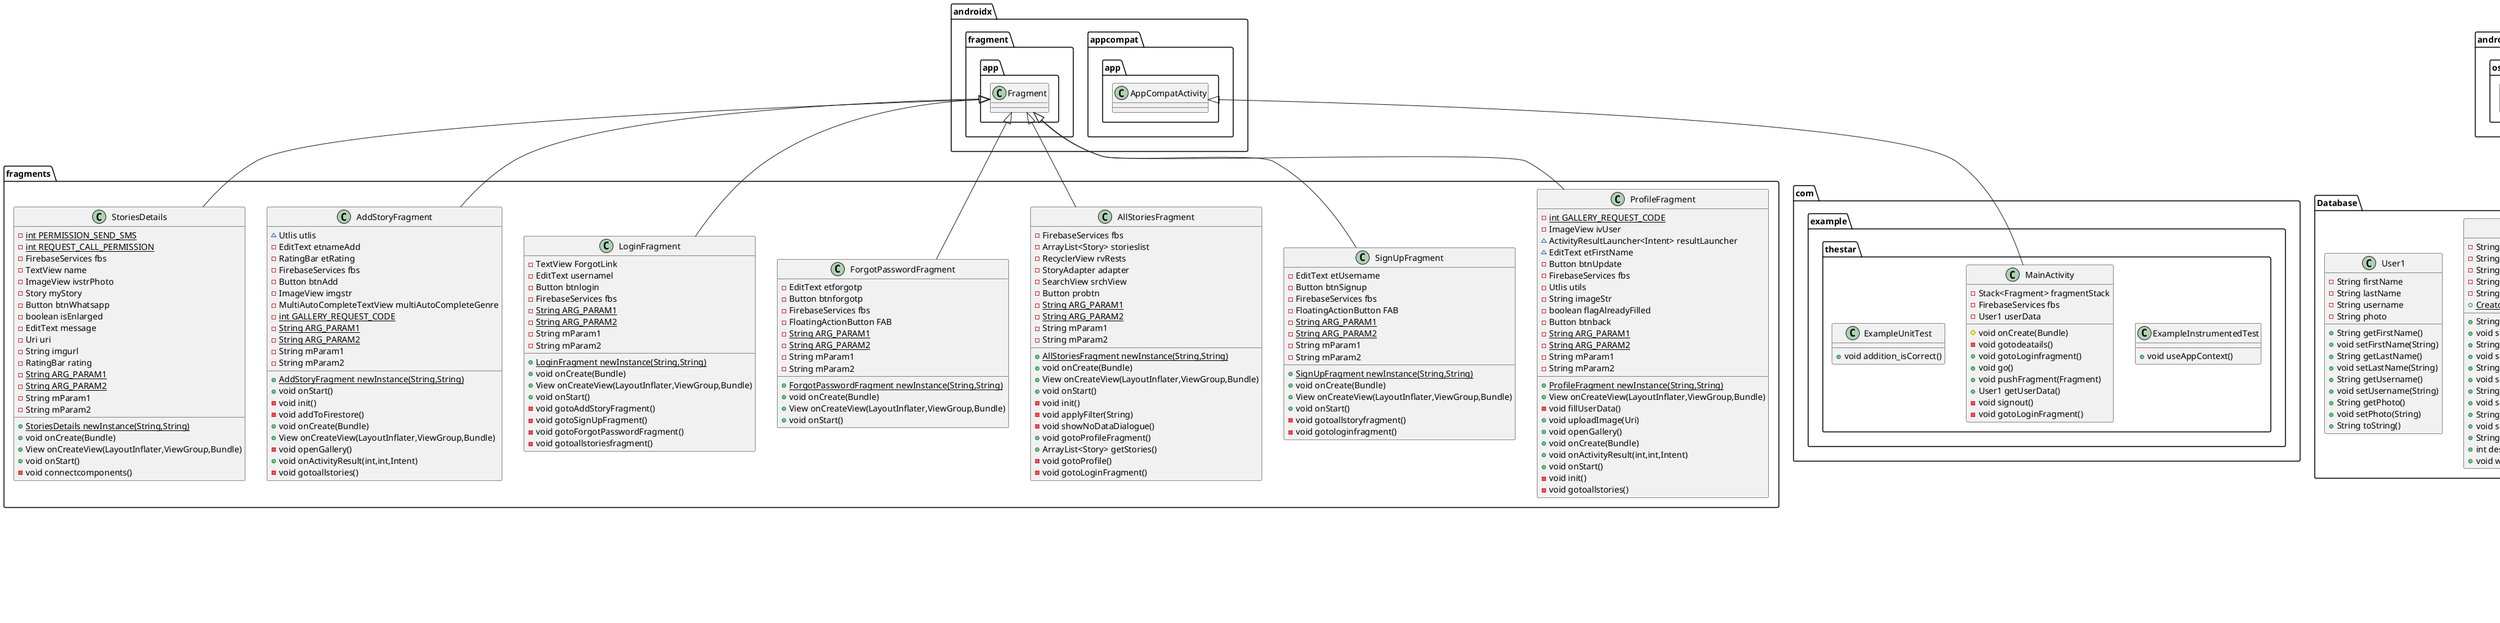 @startuml
class fragments.ProfileFragment {
- {static} int GALLERY_REQUEST_CODE
- ImageView ivUser
~ ActivityResultLauncher<Intent> resultLauncher
~ EditText etFirstName
- Button btnUpdate
- FirebaseServices fbs
- Utlis utils
- String imageStr
- boolean flagAlreadyFilled
- Button btnback
- {static} String ARG_PARAM1
- {static} String ARG_PARAM2
- String mParam1
- String mParam2
+ {static} ProfileFragment newInstance(String,String)
+ View onCreateView(LayoutInflater,ViewGroup,Bundle)
- void fillUserData()
+ void uploadImage(Uri)
+ void openGallery()
+ void onCreate(Bundle)
+ void onActivityResult(int,int,Intent)
+ void onStart()
- void init()
- void gotoallstories()
}


class Database.FirebaseServices {
- {static} FirebaseServices instance
- FirebaseAuth auth
- FirebaseFirestore fire
- FirebaseStorage storage
- User1 currentUser
- Uri selectedImageURL
+ User1 getCurrentUser()
+ void setCurrentUser(User1)
+ Uri getSelectedImageURL()
+ void setSelectedImageURL(Uri)
+ {static} FirebaseServices getInstance()
+ FirebaseAuth getAuth()
+ FirebaseFirestore getFire()
+ FirebaseStorage getStorage()
+ {static} FirebaseServices reloadInstance()
+ boolean updateUser(User1)
}


class com.example.thestar.ExampleInstrumentedTest {
+ void useAppContext()
}

class Utilites.StoryAdapter {
~ Context context
~ ArrayList<Story> strList
- OnItemClickListener itemClickListener
+ MyViewHolder onCreateViewHolder(ViewGroup,int)
+ void onBindViewHolder(MyViewHolder,int)
+ int getItemCount()
+ void setOnItemClickListener(OnItemClickListener)
}


class Utilites.StoryAdapter$MyViewHolder {
~ String ratingString
~ TextView tvName
~ ImageView ivstr
~ RatingBar etRating
}

interface Utilites.StoryAdapter$OnItemClickListener {
~ void onItemClick(int)
}

class com.example.thestar.MainActivity {
- Stack<Fragment> fragmentStack
- FirebaseServices fbs
- User1 userData
# void onCreate(Bundle)
- void gotodeatails()
+ void gotoLoginfragment()
+ void go()
+ void pushFragment(Fragment)
+ User1 getUserData()
- void signout()
- void gotoLoginFragment()
}


class fragments.SignUpFragment {
- EditText etUsername
- Button btnSignup
- FirebaseServices fbs
- FloatingActionButton FAB
- {static} String ARG_PARAM1
- {static} String ARG_PARAM2
- String mParam1
- String mParam2
+ {static} SignUpFragment newInstance(String,String)
+ void onCreate(Bundle)
+ View onCreateView(LayoutInflater,ViewGroup,Bundle)
+ void onStart()
- void gotoallstoryfragment()
- void gotologinfragment()
}


class fragments.AllStoriesFragment {
- FirebaseServices fbs
- ArrayList<Story> storieslist
- RecyclerView rvRests
- StoryAdapter adapter
- SearchView srchView
- Button probtn
- {static} String ARG_PARAM1
- {static} String ARG_PARAM2
- String mParam1
- String mParam2
+ {static} AllStoriesFragment newInstance(String,String)
+ void onCreate(Bundle)
+ View onCreateView(LayoutInflater,ViewGroup,Bundle)
+ void onStart()
- void init()
- void applyFilter(String)
- void showNoDataDialogue()
+ void gotoProfileFragment()
+ ArrayList<Story> getStories()
- void gotoProfile()
- void gotoLoginFragment()
}


class Database.Story {
- String Name
- String Description
- String Genre
- String Rating
- String Photo
+ {static} Creator<Story> CREATOR
+ String getPhoto()
+ void setPhoto(String)
+ String getName()
+ void setName(String)
+ String getDescription()
+ void setDescription(String)
+ String getGenre()
+ void setGenre(String)
+ String getRating()
+ void setRating(String)
+ String toString()
+ int describeContents()
+ void writeToParcel(Parcel,int)
}


class fragments.ForgotPasswordFragment {
- EditText etforgotp
- Button btnforgotp
- FirebaseServices fbs
- FloatingActionButton FAB
- {static} String ARG_PARAM1
- {static} String ARG_PARAM2
- String mParam1
- String mParam2
+ {static} ForgotPasswordFragment newInstance(String,String)
+ void onCreate(Bundle)
+ View onCreateView(LayoutInflater,ViewGroup,Bundle)
+ void onStart()
}


class fragments.LoginFragment {
- TextView ForgotLink
- EditText usernamel
- Button btnlogin
- FirebaseServices fbs
- {static} String ARG_PARAM1
- {static} String ARG_PARAM2
- String mParam1
- String mParam2
+ {static} LoginFragment newInstance(String,String)
+ void onCreate(Bundle)
+ View onCreateView(LayoutInflater,ViewGroup,Bundle)
+ void onStart()
- void gotoAddStoryFragment()
- void gotoSignUpFragment()
- void gotoForgotPasswordFragment()
- void gotoallstoriesfragment()
}


class fragments.AddStoryFragment {
~ Utlis utlis
- EditText etnameAdd
- RatingBar etRating
- FirebaseServices fbs
- Button btnAdd
- ImageView imgstr
- MultiAutoCompleteTextView multiAutoCompleteGenre
- {static} int GALLERY_REQUEST_CODE
- {static} String ARG_PARAM1
- {static} String ARG_PARAM2
- String mParam1
- String mParam2
+ {static} AddStoryFragment newInstance(String,String)
+ void onStart()
- void init()
- void addToFirestore()
+ void onCreate(Bundle)
+ View onCreateView(LayoutInflater,ViewGroup,Bundle)
- void openGallery()
+ void onActivityResult(int,int,Intent)
- void gotoallstories()
}


class fragments.StoriesDetails {
- {static} int PERMISSION_SEND_SMS
- {static} int REQUEST_CALL_PERMISSION
- FirebaseServices fbs
- TextView name
- ImageView ivstrPhoto
- Story myStory
- Button btnWhatsapp
- boolean isEnlarged
- EditText message
- Uri uri
- String imgurl
- RatingBar rating
- {static} String ARG_PARAM1
- {static} String ARG_PARAM2
- String mParam1
- String mParam2
+ {static} StoriesDetails newInstance(String,String)
+ void onCreate(Bundle)
+ View onCreateView(LayoutInflater,ViewGroup,Bundle)
+ void onStart()
- void connectcomponents()
}


class Utilites.Utlis {
- {static} Utlis instance
- FirebaseServices fbs
- String imageStr
+ {static} Utlis getInstance()
+ void showMessageDialog(Context,String)
+ void uploadImage(Context,Uri)
}


class Database.User1 {
- String firstName
- String lastName
- String username
- String photo
+ String getFirstName()
+ void setFirstName(String)
+ String getLastName()
+ void setLastName(String)
+ String getUsername()
+ void setUsername(String)
+ String getPhoto()
+ void setPhoto(String)
+ String toString()
}


class com.example.thestar.ExampleUnitTest {
+ void addition_isCorrect()
}



androidx.fragment.app.Fragment <|-- fragments.ProfileFragment
Utilites.Adapter <|-- Utilites.StoryAdapter
Utilites.StoryAdapter +.. Utilites.StoryAdapter$MyViewHolder
Utilites.ViewHolder <|-- Utilites.StoryAdapter$MyViewHolder
Utilites.StoryAdapter +.. Utilites.StoryAdapter$OnItemClickListener
androidx.appcompat.app.AppCompatActivity <|-- com.example.thestar.MainActivity
androidx.fragment.app.Fragment <|-- fragments.SignUpFragment
androidx.fragment.app.Fragment <|-- fragments.AllStoriesFragment
android.os.Parcelable <|.. Database.Story
androidx.fragment.app.Fragment <|-- fragments.ForgotPasswordFragment
androidx.fragment.app.Fragment <|-- fragments.LoginFragment
androidx.fragment.app.Fragment <|-- fragments.AddStoryFragment
androidx.fragment.app.Fragment <|-- fragments.StoriesDetails
@enduml